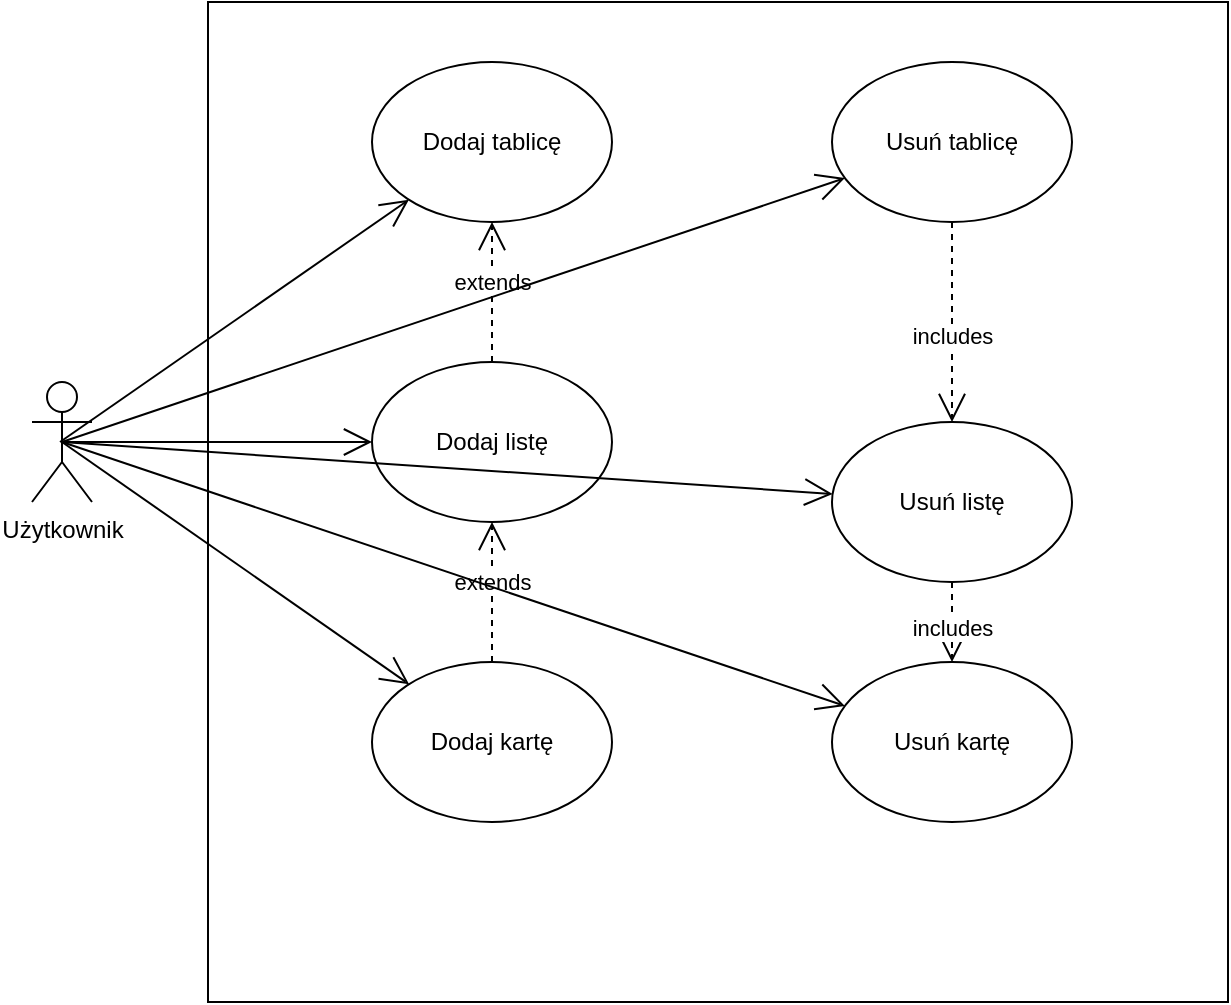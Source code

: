 <mxfile version="10.7.7" type="device"><diagram id="uK8FgmAS4_Y8Bjw2qWZ1" name="Page-1"><mxGraphModel dx="1394" dy="715" grid="1" gridSize="10" guides="1" tooltips="1" connect="1" arrows="1" fold="1" page="1" pageScale="1" pageWidth="827" pageHeight="1169" math="0" shadow="0"><root><mxCell id="0"/><mxCell id="1" parent="0"/><mxCell id="3Lx2FXfXGfdFHKj3tZsL-55" value="Użytkownik" style="shape=umlActor;verticalLabelPosition=bottom;labelBackgroundColor=#ffffff;verticalAlign=top;html=1;" vertex="1" parent="1"><mxGeometry x="70" y="270" width="30" height="60" as="geometry"/></mxCell><mxCell id="3Lx2FXfXGfdFHKj3tZsL-56" value="" style="rounded=0;whiteSpace=wrap;html=1;" vertex="1" parent="1"><mxGeometry x="158" y="80" width="510" height="500" as="geometry"/></mxCell><mxCell id="3Lx2FXfXGfdFHKj3tZsL-59" value="Dodaj tablicę" style="ellipse;whiteSpace=wrap;html=1;" vertex="1" parent="1"><mxGeometry x="240" y="110" width="120" height="80" as="geometry"/></mxCell><mxCell id="3Lx2FXfXGfdFHKj3tZsL-62" value="Usuń tablicę" style="ellipse;whiteSpace=wrap;html=1;" vertex="1" parent="1"><mxGeometry x="470" y="110" width="120" height="80" as="geometry"/></mxCell><mxCell id="3Lx2FXfXGfdFHKj3tZsL-63" value="Dodaj listę" style="ellipse;whiteSpace=wrap;html=1;" vertex="1" parent="1"><mxGeometry x="240" y="260" width="120" height="80" as="geometry"/></mxCell><mxCell id="3Lx2FXfXGfdFHKj3tZsL-64" value="Usuń listę" style="ellipse;whiteSpace=wrap;html=1;" vertex="1" parent="1"><mxGeometry x="470" y="290" width="120" height="80" as="geometry"/></mxCell><mxCell id="3Lx2FXfXGfdFHKj3tZsL-65" value="Dodaj kartę" style="ellipse;whiteSpace=wrap;html=1;" vertex="1" parent="1"><mxGeometry x="240" y="410" width="120" height="80" as="geometry"/></mxCell><mxCell id="3Lx2FXfXGfdFHKj3tZsL-66" value="Usuń kartę" style="ellipse;whiteSpace=wrap;html=1;" vertex="1" parent="1"><mxGeometry x="470" y="410" width="120" height="80" as="geometry"/></mxCell><mxCell id="3Lx2FXfXGfdFHKj3tZsL-67" value="extends&lt;br&gt;" style="endArrow=open;endSize=12;dashed=1;html=1;" edge="1" parent="1" source="3Lx2FXfXGfdFHKj3tZsL-65" target="3Lx2FXfXGfdFHKj3tZsL-63"><mxGeometry x="0.143" width="160" relative="1" as="geometry"><mxPoint x="240" y="630" as="sourcePoint"/><mxPoint x="400" y="630" as="targetPoint"/><mxPoint as="offset"/></mxGeometry></mxCell><mxCell id="3Lx2FXfXGfdFHKj3tZsL-69" value="extends&lt;br&gt;" style="endArrow=open;endSize=12;dashed=1;html=1;" edge="1" parent="1"><mxGeometry x="0.143" width="160" relative="1" as="geometry"><mxPoint x="300" y="260" as="sourcePoint"/><mxPoint x="300" y="190" as="targetPoint"/><mxPoint as="offset"/></mxGeometry></mxCell><mxCell id="3Lx2FXfXGfdFHKj3tZsL-71" value="includes&lt;br&gt;" style="endArrow=open;endSize=12;dashed=1;html=1;exitX=0.5;exitY=1;exitDx=0;exitDy=0;" edge="1" parent="1" source="3Lx2FXfXGfdFHKj3tZsL-64" target="3Lx2FXfXGfdFHKj3tZsL-66"><mxGeometry x="0.143" width="160" relative="1" as="geometry"><mxPoint x="530" y="340" as="sourcePoint"/><mxPoint x="529" y="190" as="targetPoint"/><mxPoint as="offset"/></mxGeometry></mxCell><mxCell id="3Lx2FXfXGfdFHKj3tZsL-74" value="includes&lt;br&gt;" style="endArrow=open;endSize=12;dashed=1;html=1;entryX=0.5;entryY=0;entryDx=0;entryDy=0;" edge="1" parent="1" target="3Lx2FXfXGfdFHKj3tZsL-64"><mxGeometry x="0.143" width="160" relative="1" as="geometry"><mxPoint x="530" y="190" as="sourcePoint"/><mxPoint x="530" y="260" as="targetPoint"/><mxPoint as="offset"/></mxGeometry></mxCell><mxCell id="3Lx2FXfXGfdFHKj3tZsL-75" value="" style="endArrow=open;endFill=1;endSize=12;html=1;" edge="1" parent="1" target="3Lx2FXfXGfdFHKj3tZsL-59"><mxGeometry width="160" relative="1" as="geometry"><mxPoint x="84" y="300" as="sourcePoint"/><mxPoint x="200" y="450" as="targetPoint"/></mxGeometry></mxCell><mxCell id="3Lx2FXfXGfdFHKj3tZsL-76" value="" style="endArrow=open;endFill=1;endSize=12;html=1;exitX=0.5;exitY=0.5;exitDx=0;exitDy=0;exitPerimeter=0;" edge="1" parent="1" source="3Lx2FXfXGfdFHKj3tZsL-55" target="3Lx2FXfXGfdFHKj3tZsL-63"><mxGeometry width="160" relative="1" as="geometry"><mxPoint x="94" y="317" as="sourcePoint"/><mxPoint x="269.444" y="189.478" as="targetPoint"/></mxGeometry></mxCell><mxCell id="3Lx2FXfXGfdFHKj3tZsL-77" value="" style="endArrow=open;endFill=1;endSize=12;html=1;exitX=0.5;exitY=0.5;exitDx=0;exitDy=0;exitPerimeter=0;" edge="1" parent="1" source="3Lx2FXfXGfdFHKj3tZsL-55" target="3Lx2FXfXGfdFHKj3tZsL-65"><mxGeometry width="160" relative="1" as="geometry"><mxPoint x="104" y="327" as="sourcePoint"/><mxPoint x="279.444" y="199.478" as="targetPoint"/></mxGeometry></mxCell><mxCell id="3Lx2FXfXGfdFHKj3tZsL-78" value="" style="endArrow=open;endFill=1;endSize=12;html=1;exitX=0.5;exitY=0.5;exitDx=0;exitDy=0;exitPerimeter=0;" edge="1" parent="1" source="3Lx2FXfXGfdFHKj3tZsL-55" target="3Lx2FXfXGfdFHKj3tZsL-62"><mxGeometry width="160" relative="1" as="geometry"><mxPoint x="114" y="337" as="sourcePoint"/><mxPoint x="289.444" y="209.478" as="targetPoint"/></mxGeometry></mxCell><mxCell id="3Lx2FXfXGfdFHKj3tZsL-79" value="" style="endArrow=open;endFill=1;endSize=12;html=1;exitX=0.5;exitY=0.5;exitDx=0;exitDy=0;exitPerimeter=0;" edge="1" parent="1" source="3Lx2FXfXGfdFHKj3tZsL-55" target="3Lx2FXfXGfdFHKj3tZsL-64"><mxGeometry width="160" relative="1" as="geometry"><mxPoint x="124" y="347" as="sourcePoint"/><mxPoint x="299.444" y="219.478" as="targetPoint"/></mxGeometry></mxCell><mxCell id="3Lx2FXfXGfdFHKj3tZsL-80" value="" style="endArrow=open;endFill=1;endSize=12;html=1;exitX=0.5;exitY=0.5;exitDx=0;exitDy=0;exitPerimeter=0;" edge="1" parent="1" source="3Lx2FXfXGfdFHKj3tZsL-55" target="3Lx2FXfXGfdFHKj3tZsL-66"><mxGeometry width="160" relative="1" as="geometry"><mxPoint x="134" y="357" as="sourcePoint"/><mxPoint x="309.444" y="229.478" as="targetPoint"/></mxGeometry></mxCell></root></mxGraphModel></diagram></mxfile>